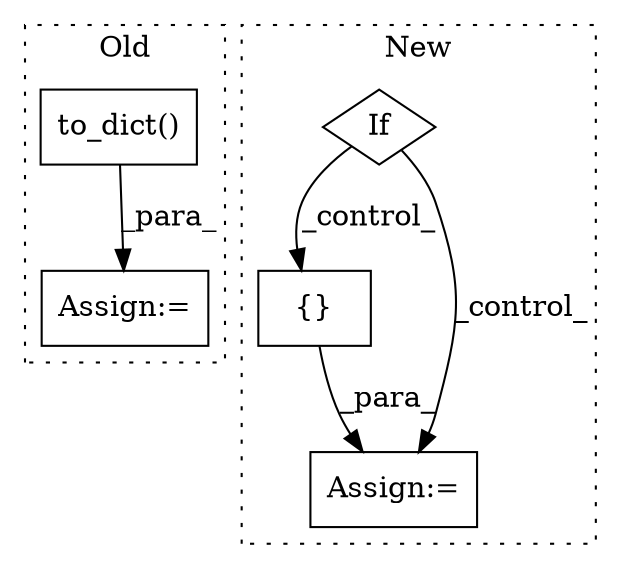 digraph G {
subgraph cluster0 {
1 [label="to_dict()" a="75" s="4113,4141" l="19,1" shape="box"];
5 [label="Assign:=" a="68" s="4084" l="3" shape="box"];
label = "Old";
style="dotted";
}
subgraph cluster1 {
2 [label="{}" a="59" s="4120,4120" l="2,1" shape="box"];
3 [label="Assign:=" a="68" s="4117" l="3" shape="box"];
4 [label="If" a="96" s="4078" l="3" shape="diamond"];
label = "New";
style="dotted";
}
1 -> 5 [label="_para_"];
2 -> 3 [label="_para_"];
4 -> 3 [label="_control_"];
4 -> 2 [label="_control_"];
}